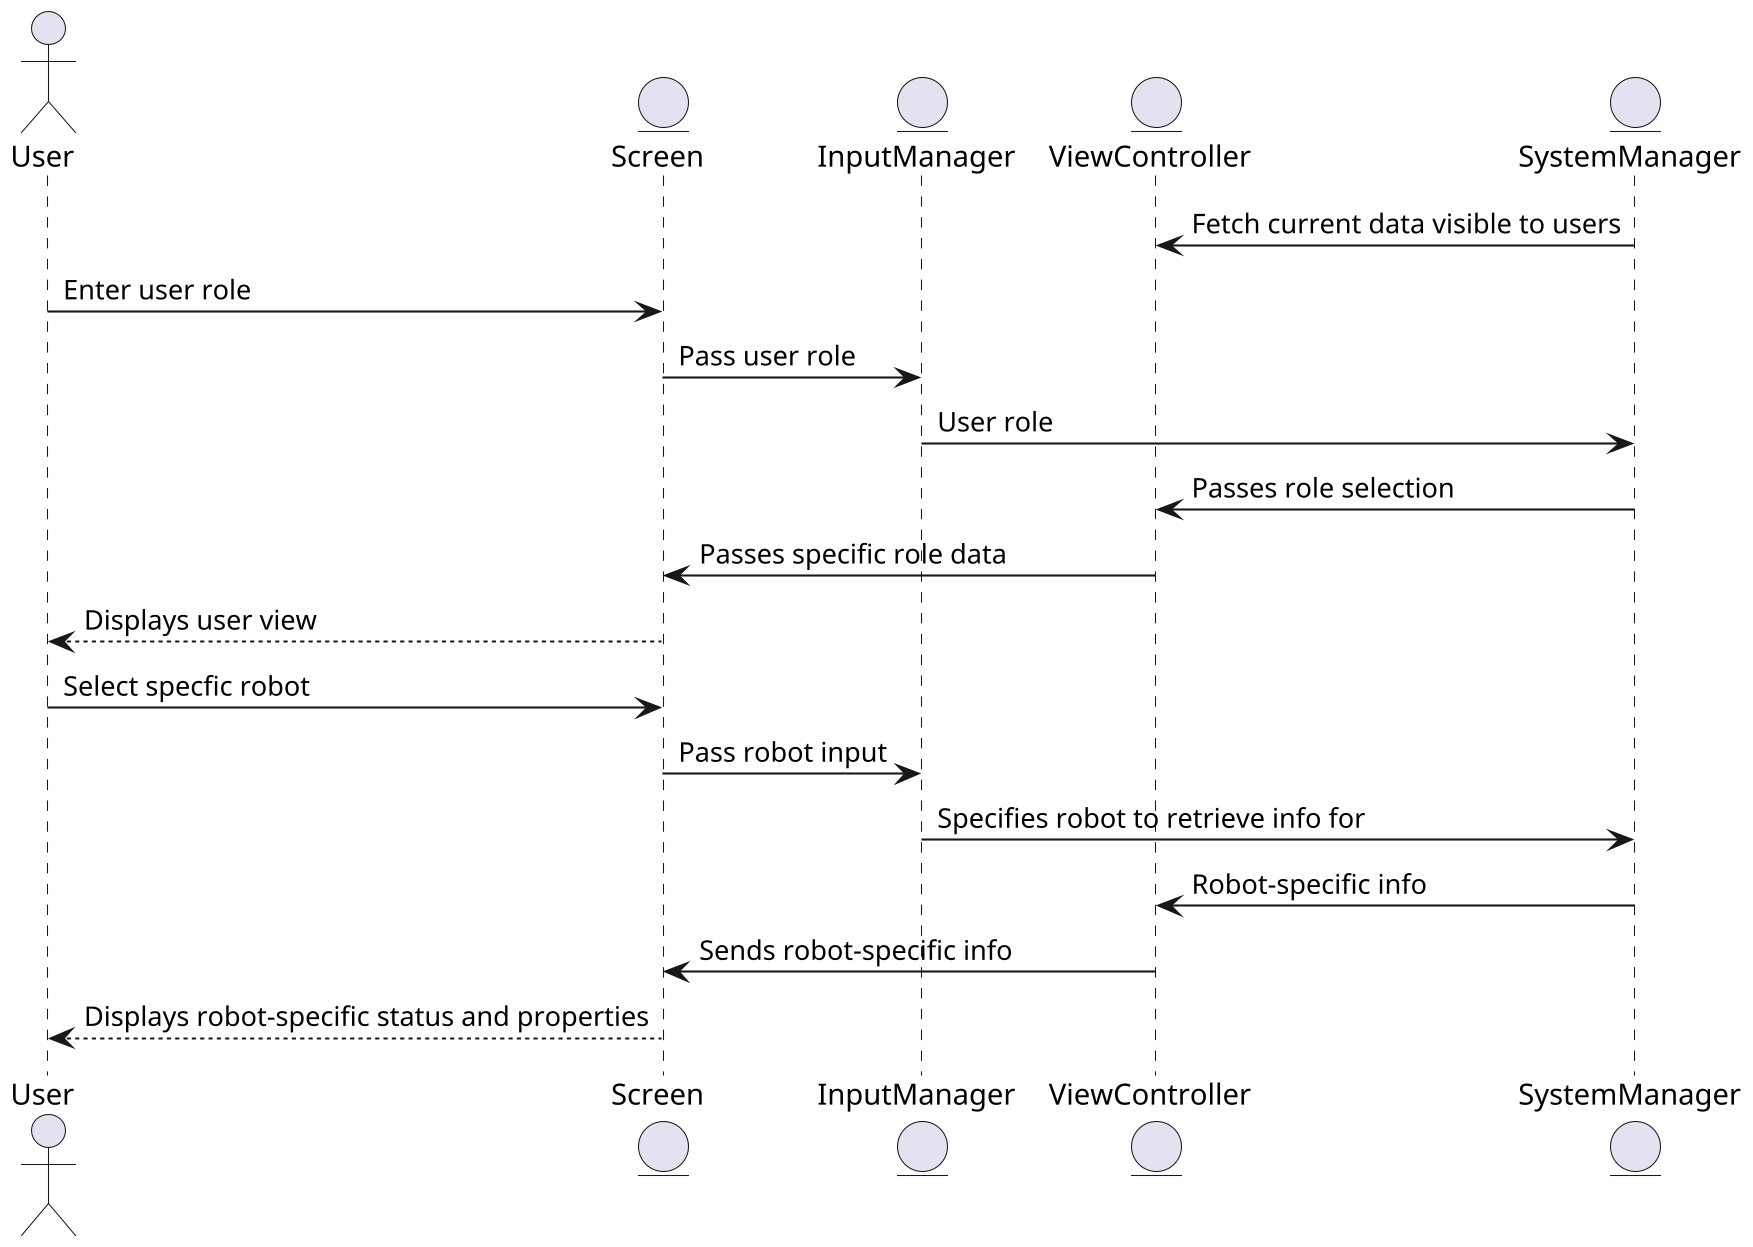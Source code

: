@startuml ViewRobotsSD
skinparam dpi 200
skinparam DefaultFontName Inconsolata

' Defines all participants (actors and entities)
actor User
entity Screen
entity InputManager
entity ViewController
entity SystemManager

' Sequence flow of user selecting role and getting specific display
SystemManager -> ViewController : Fetch current data visible to users
User -> Screen : Enter user role
Screen -> InputManager : Pass user role
InputManager -> SystemManager : User role
SystemManager -> ViewController : Passes role selection
ViewController -> Screen : Passes specific role data
Screen --> User : Displays user view

' Sequence flow for viewing robots (status and properties)
' Note: not all users would be able to accomplish this
' because the screen simply wouldn't display the option
User -> Screen : Select specfic robot
Screen -> InputManager : Pass robot input
InputManager -> SystemManager : Specifies robot to retrieve info for
SystemManager -> ViewController : Robot-specific info
ViewController -> Screen : Sends robot-specific info
Screen --> User : Displays robot-specific status and properties

@enduml